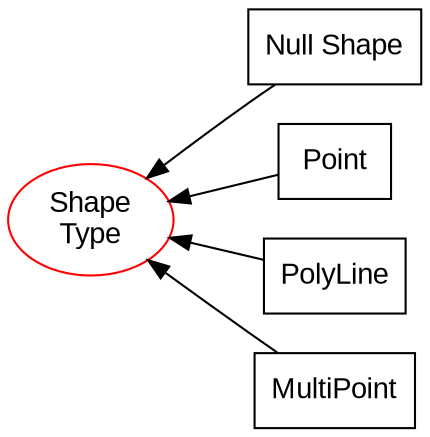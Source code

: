     digraph {

       node [shape=record, fontname="Arial"];
       rankdir = RL

      G [label="Shape\nType", color=red, shape=ellipse]

            "Null Shape" -> G;
        "Point" -> G;
            "PolyLine" -> G;
       "MultiPoint" -> G;
     
    }